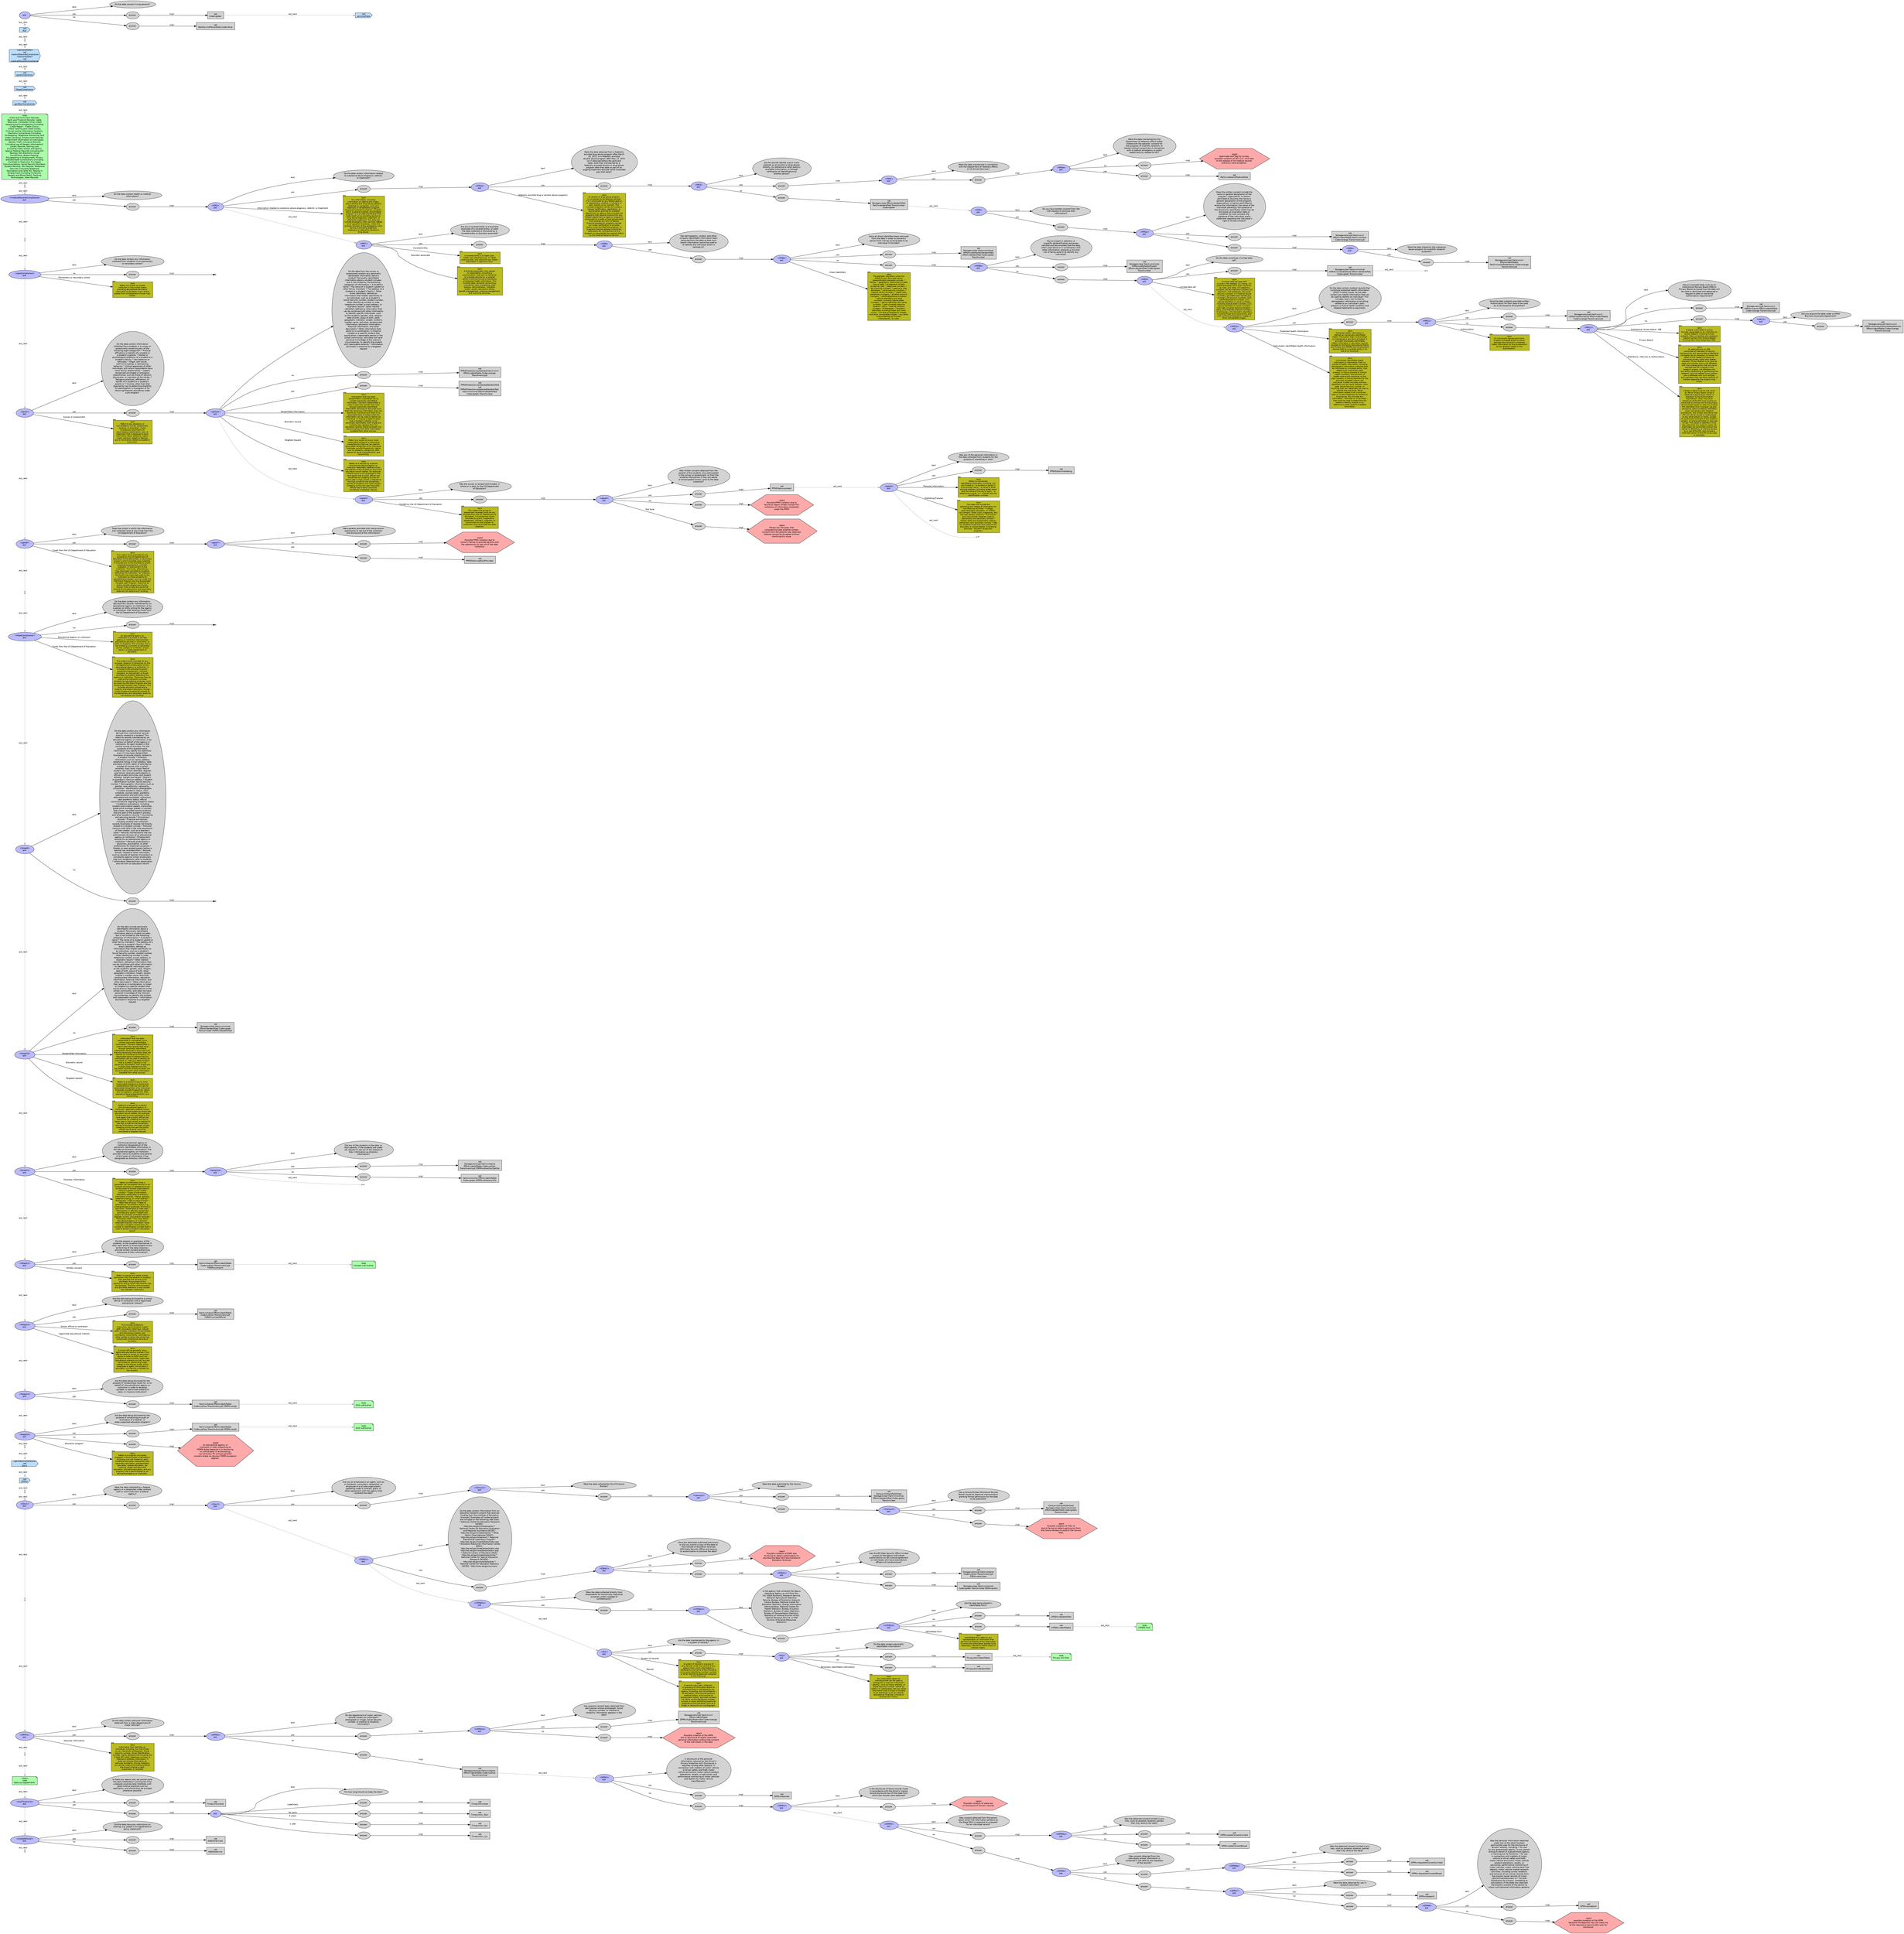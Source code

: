 digraph ParsedChart {
edge [fontname="Helvetica" fontsize="10"]
node [fillcolor="lightgray" style="filled" fontname="Helvetica" fontsize="10"]
rankdir=LR
_DLR_1[ fillcolor="#BBBBFF" label="ask " ]
_DLR_2[ label="Do the data concern living persons? " ]
_DLR_3[ label="answer " ]
_DLR_4[ shape="box" label="set\nCode=green " ]
_DLR_5[ fillcolor="#BBDDFF" shape="cds" label="call\npersonalData " ]
_DLR_6[ label="answer " ]
_DLR_7[ shape="box" label="set\nIdentity=noPersonData Code=blue " ]
_DLR_8[ fillcolor="#BBDDFF" shape="cds" label="call\ndua " ]
_DLR_9[ shape="point" label="end " ]
personalData[ fillcolor="#BBDDFF" shape="cds" label=">personalData<\ncall\nmedicalRecordsCompliance\n>personalData<\ncall\nmedicalRecordsCompliance " ]
_DLR_10[ fillcolor="#BBDDFF" shape="cds" label="call\nppraCompliance " ]
_DLR_11[ fillcolor="#BBDDFF" shape="cds" label="call\nferpaCompliance " ]
_DLR_12[ fillcolor="#BBDDFF" shape="cds" label="call\ngovRecsCompliance " ]
_DLR_13[ fillcolor="#AAFFAA" shape="note" label="todo\nArrest and Conviction Records, \nBank and Financial Records, Cable \nTelevision, Computer Crime, Credit \nreporting and Investigations [including \n'Credit Repair', 'Credit Clinics', \nCheck-Cashing and Credit Cards], \nCriminal Justice Information Systems, \nElectronic Surveillance [including \nWiretapping, Telephone Monitoring, and \nVideo Cameras], Employment Records, \nGovernment Information on Individuals, \nIdentity Theft, Insurance Records \n[including use of Genetic Information], \nLibrary Records, Mailing Lists \n[including Video rentals and Spam], \nSpecial Medical Records [including HIV \nTesting], Non-Electronic Visual \nSurveillance. Breast-Feeding, \nPolygraphing in Employment, Privacy \nStatutes/State Constitutions [including \nthe Right to Publicity], Privileged \nCommunications, Social Security Numbers, \nStudent Records, Tax Records, Telephone \nServices [including Telephone \nSolicitation and Caller ID], Testing in \nEmployment [including Urinalysis, \nGenetic and Blood Tests], Tracking \nTechnologies, Voter Records " ]
_DLR_14[ shape="point" label="end " ]
medicalRecordsCompliance[ fillcolor="#BBBBFF" label=">medicalRecordsCompliance<\nask " ]
_DLR_15[ label="Do the data contain health or medical \ninformation? " ]
_DLR_16[ label="answer " ]
MR2[ fillcolor="#BBBBFF" label=">MR2<\nask " ]
_DLR_17[ label="Do the data contain information related \nto substance abuse diagnosis, referral, \nor treatment? " ]
_DLR_18[ label="answer " ]
MR2a[ fillcolor="#BBBBFF" label=">MR2a<\nask " ]
_DLR_19[ label="Were the data obtained from a federally \nassisted drug abuse program after March \n20, 1972, or a federally assisted \nalcohol abuse program after May 13, 1974 \n[or if obtained before the pertinent \ndate, were they maintained by a \nfederally assisted alcohol or drug abuse \nprogram after that date as part of an \nongoing treatment episode which extended \npast that date]? " ]
_DLR_20[ label="answer " ]
MR3[ fillcolor="#BBBBFF" label=">MR3<\nask " ]
_DLR_21[ label="Do the records identify one or more \npatients as an alcohol or drug abuser \ndirectly, by reference to other publicly \navailable information, or through \nverification of identification by \nanother person? " ]
_DLR_22[ label="answer " ]
MR4[ fillcolor="#BBBBFF" label=">MR4<\nask " ]
_DLR_23[ label="Were the data maintained in connection \nwith the Department of Veterans Affairs \nor US Armed Services? " ]
_DLR_24[ label="answer " ]
MR4a[ fillcolor="#BBBBFF" label=">MR4a<\nask " ]
_DLR_25[ label="Were the data maintained by the \nDepartment of Veterans Affairs either \nshared with the patients' consent for \nthe purposes of scientific research, or \nshared without consent but in connection \nwith a medical emergency or public \nhealth activity related to HIV? " ]
_DLR_26[ label="answer " ]
_DLR_27[ fillcolor="#FFAAAA" shape="hexagon" label="reject\nreject data and flag for review; \npossible violation of 38 U.S.C. 4132 due \nto the release of VA medical records \nwithout a valid exception. " ]
_DLR_28[ label="answer " ]
_DLR_29[ shape="box" label="set\nPart2=veteransMedicalData " ]
_DLR_30[ label="answer " ]
_DLR_31[ shape="box" label="set\nStorage=clear Effort=deidentified \nPart2=deidentified Transit=clear \nCode=green " ]
MR5[ fillcolor="#BBBBFF" label=">MR5<\nask " ]
_DLR_32[ label="Do you have written consent from the \nindividual[s] to disclose their \ninformation? " ]
_DLR_33[ label="answer " ]
MR5a[ fillcolor="#BBBBFF" label=">MR5a<\nask " ]
_DLR_34[ label="Does the written consent include the \nname or general designation of the \nprogram, organization, or person \npermitted to disclose; the name or \ngeneral designation of the program, \norganization, or person permitted to \nreceive the information; the name of the \nindividual patient[s]; the purpose of \nthe disclosure; specifically what may be \ndisclosed; an expiration date or \ncondition for such consent; the \nsignature of the individual; and a \nstatement regarding the individual's \nright to revoke consent? " ]
_DLR_35[ label="answer " ]
_DLR_36[ shape="box" label="set\nStorage=encrypt Harm=civil \nEffort=identifiable Part2=consent \nCode=orange Transit=encrypt " ]
_DLR_37[ label="answer " ]
MR6[ fillcolor="#BBBBFF" label=">MR6<\nask " ]
_DLR_38[ label="Were the data shared by the substance \nabuse program for scientific research \npurposes? " ]
_DLR_39[ label="answer " ]
_DLR_40[ shape="box" label="set\nStorage=encrypt Harm=civil \nEffort=identifiable \nPart2=scientificResearch Code=orange \nTransit=encrypt " ]
_DLR_41[ fillcolor="#BBBB22" shape="tab" fontsize="9" label="term\nAn alcohol or drug abuse program \nis considered to be federally assisted \nif it is conducted by any federal agency \nor department, whether in whole or in \npart, directly or by contract. This \nincludes programs carried out under a \nlicense, certification, registration, or \nauthorization granted by a federal \ndepartment or agency. Also included are \nprograms that receive funding from any \nfederal department or agency, programs \nconducted by a state or local government \nthat receives any form of federal \nfinancial assistance, programs carried \nout under certification of provider \nstatus under the Medicare program, or \nprograms that are allowed income tax \ndeductions for contributions to the \nprogram or are granted tax exempt status \nby the Internal Revenue Service. " ]
_DLR_42[ fillcolor="#BBBB22" shape="tab" fontsize="9" label="term\nAny information, including \ninformation on referral and intake, \nabout alcohol and drug abuse patients \nobtained by a program, such as a \ntreatment or rehabilitation program, \nemployee assistance program, program \nwithin a general hospital, school-based \nprogram, or a private practitioner that \nholds itself out as providing alcohol or \ndrug abuse diagnosis, treatment, or \nreferral for treatment. This does not \ninclude emergency room services related \nto an apparent overdose, unless the \nprimary function of this emergency room \nservice is providing diagnosis, \ntreatment or referral for alcohol or \ndrug abuse. " ]
MR7[ fillcolor="#BBBBFF" label=">MR7<\nask " ]
_DLR_43[ label="Are you a covered entity or a business \nassociate of a covered entity, or were \nthe data collected or disclosed by a \ncovered entity or business associate? " ]
_DLR_44[ label="answer " ]
MR8[ fillcolor="#BBBBFF" label=">MR8<\nask " ]
_DLR_45[ label="Has demographic, contact, and other \nuniquely identifiable information been \nremoved from the data so that such \nhealth information cannot be used to \nre-identify the individual whom it \nbelongs to? " ]
_DLR_46[ label="answer " ]
MR8a[ fillcolor="#BBBBFF" label=">MR8a<\nask " ]
_DLR_47[ label="Have all direct identifiers been removed \nfrom the data in order to prevent a \nperson from linking existing data to an \nindividual in the data? " ]
_DLR_48[ label="answer " ]
_DLR_49[ shape="box" label="set\nStorage=clear Harm=minimal \nHIPAA=safeHarborDeidentified \nEffort=deidentified Code=green \nTransit=clear " ]
_DLR_50[ label="answer " ]
MR8b[ fillcolor="#BBBBFF" label=">MR8b<\nask " ]
_DLR_51[ label="Has an expert in statistics or \nscientific deidentification processes \ncertified and documented that the data, \nwhen used alone or in combination with \nother information, presents a minimal \nrisk of being used to re-identify any \nindividual? " ]
_DLR_52[ label="answer " ]
_DLR_53[ shape="box" label="set\nStorage=clear Harm=minimal \nHIPAA=safeHarborExpert \nEffort=deidentified Code=green \nTransit=clear " ]
_DLR_54[ label="answer " ]
MR9[ fillcolor="#BBBBFF" label=">MR9<\nask " ]
_DLR_55[ label="Do the data constitute a limited data \nset? " ]
_DLR_56[ label="answer " ]
_DLR_57[ shape="box" label="set\nStorage=clear Harm=minimal \nHIPAA=limitedDataset Effort=deidentified \nCode=green Transit=clear " ]
_DLR_58[ shape="point" label="end " ]
_DLR_59[ fillcolor="#BBBB22" shape="tab" fontsize="9" label="term\nA limited data set does NOT \ninclude in the dataset: [1] names, [2] \npostal addresses other than city/town, \nzip code, and state, [3] telephone \nnumbers, [4] fax machine numbers, [5] \nelectronic mail addresses, [6] social \nsecurity numbers, [7] medical record \nnumbers, [8] health plan beneficiary \nnumbers, [9] account numbers, [10] \ncertificate/license numbers, [11] \nvehicle identifiers or serial numbers, \nincluding license plate numbers, [12] \ndevice identifiers or serial numbers, \n[13] web universal resource locators - \nURLs, [14] internet protocol numbers - \nIP addresses, [15] biometric identifiers \nincluding finger and voice prints, and \n[16] full face photographic images or \nother comparable images. " ]
MR10[ fillcolor="#BBBBFF" label=">MR10<\nask " ]
_DLR_60[ label="Do the data contain medical records that \nconstitute protected health information \n[PHI]? In other words, do the data \ncontain any health information that can \nbe used to identify an individual? This \nincludes, but is not limited to, \ndemographic information or anything \nrelated to an individual's past, \npresent, or future health condition and \nrelated treatments or payments. " ]
_DLR_61[ label="answer " ]
MR11[ fillcolor="#BBBBFF" label=">MR11<\nask " ]
_DLR_62[ label="Have the data subjects provided written \nAuthorization for their data to be used \nby or disclosed to third-parties? " ]
_DLR_63[ label="answer " ]
_DLR_64[ shape="box" label="set\nStorage=encrypt Harm=civil \nHIPAA=authorization Effort=identifiable \nCode=orange Transit=encrypt " ]
_DLR_65[ label="answer " ]
MR12[ fillcolor="#BBBBFF" label=">MR12<\nask " ]
_DLR_66[ label="Has an oversight body such as an \nInstitutional Review Board [IRB] or \nPrivacy Board reviewed how the data will \nbe used or disclosed and approved a \nrequest to alter or waive the \nAuthorization requirement? " ]
_DLR_67[ label="answer " ]
_DLR_68[ shape="box" label="set\nStorage=encrypt Harm=civil \nHIPAA=waiver Effort=identifiable \nCode=orange Transit=encrypt " ]
_DLR_69[ label="answer " ]
MR13[ fillcolor="#BBBBFF" label=">MR13<\nask " ]
_DLR_70[ label="Did you acquire the data under a HIPAA \nBusiness Associate Agreement? " ]
_DLR_71[ label="answer " ]
_DLR_72[ shape="box" label="set\nStorage=encrypt Harm=civil \nHIPAA=businessAssociateAgreement \nEffort=identifiable Code=orange \nTransit=encrypt " ]
_DLR_73[ fillcolor="#BBBB22" shape="tab" fontsize="9" label="term\nA board, committee or group \nformally designated by an institution to \nreview research involving human \nsubjects. Most universities and academic \nmedical centers that receive federal \nfunding often have designated IRBs. " ]
_DLR_74[ fillcolor="#BBBB22" shape="tab" fontsize="9" label="term\nAn alternative to an IRB, \ncomprised of members of varying \nbackgrounds and appropriate professional \ncompetencies as necessary to review the \neffect of the research protocol on \nindividual privacy rights and related \ninterests. Privacy Boards must have at \nleast one member who is not affiliated \nwith the covered entity that will use or \ndisclose the PHI involved in the \nresearch project, not affiliated with \nany entity conducting or sponsoring the \nresearch, and not related to any person \nwho is affiliated with such entities, \nand members may not have conflicts of \ninterest regarding the projects they \nreview. " ]
_DLR_75[ fillcolor="#BBBB22" shape="tab" fontsize="9" label="term\nCertain criteria must be met when \nan IRB or Privacy Board issues a \nstatement approving a waiver or \nalteration to the Authorization \nrequirement. First, the use or \ndisclosure of the PHI must involve no \nmore than a minimal risk to the privacy \nof individuals based on plans to protect \nPHI identifiers from improper use and \ndisclosure, plans to destroy identifiers \nwhen convenient with research \nprocedures, and written assurance that \nPHI will not be reused or re-disclosed \nto any other person or entity, except \nfor authorized oversight of the research \nproject, or where permitted or required \nby law. The waiver or alteration must \nalso state that the research could not \npracticably be conducted without the \nwaiver or alteration, or without access \nto or use of the PHI, and include a \nbrief description of the PHI to be used \nor disclosed. " ]
_DLR_76[ fillcolor="#BBBB22" shape="tab" fontsize="9" label="term\nAn individual's signed permission \nto allow a covered entity to use or \ndisclose the individual's protected \nhealth information for the purpose and \nto the recipient stated in the \nAuthorization. " ]
_DLR_77[ fillcolor="#BBBB22" shape="tab" fontsize="9" label="term\nProtected health information is \ndefined as individually identifiable \nhealth information that is transmitted \nor maintained in any form of media. It \nexcludes individually identifiable \nhealth information in education records \ncovered by the Family Educational Rights \nand Privacy Act [FERPA] and employment \nrecords held by a covered entity in its \nrole as an employer. " ]
_DLR_78[ fillcolor="#BBBB22" shape="tab" fontsize="9" label="term\nIndividually identifiable health \ninformation is information that is a \nsubset of health information, including \ndemographic information collected from \nan individual by a covered entity, that \nrelates to an individual's past, \npresent, or future physical or mental \nhealth condition, the provision of \nhealth care to the individual, or the \npast, present, or future payment for the \nprovision of health care to the \nindividual. It often includes common \nidentifiers such as name, address, birth \ndate, Social Security number, or \nanything that can reasonably be used to \nidentify the individual. When \ninformation relates to an individual's \npast or current treatment for alcohol or \ndrug abuse, this includes any \ninformation - recorded or unrecorded - \nthat could be used to determine the \npatient's identity directly or by \nreference to other publicly available \ninformation. " ]
_DLR_79[ fillcolor="#BBBB22" shape="tab" fontsize="9" label="term\nThe eighteen identifiers under the \nHIPAA Privacy Rule safe harbor \ndeidentification standard include: * \nNames, * geographic subdivisions smaller \nthan a state, * all elements of date \nexcept for year, * telephone numbers, * \nfax machine numbers, * electronic mail \naddresses, * social security numbers, * \nmedical record numbers, * health plan \nbeneficiary numbers, * all other account \nnumbers, * certificate/license numbers, \n* vehicle identifiers and serial \nnumbers, including license plate \nnumbers, * device identifiers and serial \nnumbers, * web universal resource \nlocators - URLs, * internet protocol \nnumbers - IP addresses, * biometric \nidentifiers including finger and voice \nprints, * full face photographic images \nand other comparable images, * any other \nunique identifying number, \ncharacteristic, or code. " ]
_DLR_80[ fillcolor="#BBBB22" shape="tab" fontsize="9" label="term\nA covered entity is a health plan, \nhealth care clearinghouse, or health \ncare provider, who transmits any health \ninformation in electronic form. " ]
_DLR_81[ fillcolor="#BBBB22" shape="tab" fontsize="9" label="term\nA business associate is any person \nor organization, including a \nsubcontractor, that acts on behalf of, \nor provides services to, a covered \nentity involving the use or disclosure \nof protected health information. This \nincludes legal, actuarial, accounting, \nconsulting, claim processing, data \nanalysis, administration, utilization \nreview, quality assurance, billing, \nbenefit management, practice management, \nand re-pricing activities. " ]
_DLR_82[ shape="point" label="end " ]
ppraCompliance[ fillcolor="#BBBBFF" label=">ppraCompliance<\nask " ]
_DLR_83[ label="Do the data contain any information \ncollected from students in an elementary \nor secondary school? " ]
_DLR_84[ label="answer " ]
_DLR_85[ shape="point" label="end " ]
_DLR_86[ fillcolor="#BBBB22" shape="tab" fontsize="9" label="term\nRefers to a public or private \ninstitution in the United States \nproviding educational services or \ninstruction to students in any of the \ngrades from kindergarten through high \nschool. " ]
ppra2[ fillcolor="#BBBBFF" label=">ppra2<\nask " ]
_DLR_87[ label="Do the data contain information \ncollected from students in a survey or \nassessment concerning any of the \nfollowing eight categories? * Political \naffiliations or beliefs of a student or \na student’s parents; * Mental or \npsychological problems of a student or a \nstudent’s family; * Sex behavior or \nattitudes; * Illegal, anti-social, \nself-incriminating, or demeaning \nbehavior; * Critical appraisals of other \nindividuals with whom respondents have \nclose family relationships; * Legally \nrecognized privileged or analogous \nrelationships, such as those of lawyers, \nphysicians, or members of the clergy; * \nReligious practices, affiliations, or \nbeliefs of a student or a student’s \nparent; or * Income, other than that \nrequired by law to determine eligibility \nfor participation in a program or for \nreceiving financial assistance under \nsuch program. " ]
_DLR_88[ label="answer " ]
ppra2a[ fillcolor="#BBBBFF" label=">ppra2a<\nask " ]
_DLR_89[ label="Do the data from the survey or \nassessment contain any personally \nidentifiable information about a \nstudent? Personally identifiable \ninformation about a student includes, \nbut is not limited to, the following \ncategories of information: * A student’s \nname * The name of a student’s parent or \nother family members * The address of a \nstudent or a student’s family * Other \ndirect identifiers, defined as \ninformation that relates specifically to \nan individual, such as a student’s \nSocial Security number, student number, \nother identifying number or code, \ntelephone number, e-mail address, or \nbiometric record * Other indirect \nidentifiers defined as information that \ncan be combined with other information \nto identify specific individuals, such \nas the student’s gender, race, religion, \ndate of birth, place of birth, other \ngeographic indicator, weight, mother’s \nmaiden name, activities, employment \ninformation, education information, \nfinancial information, and other \ndescriptors * Other information that, \nalone or in combination, is linked or \nlinkable to a specific student that \nwould allow a reasonable person in the \nschool community, who does not have \npersonal knowledge of the relevant \ncircumstances, to identify the student \nwith reasonable certainty * Information \ndisclosed in response to a targeted \nrequest " ]
_DLR_90[ label="answer " ]
_DLR_91[ shape="box" label="set\nPPRAProtection=protected Harm=civil \nEffort=identifiable Code=orange \nTransit=encrypt " ]
_DLR_92[ label="answer " ]
_DLR_93[ shape="box" label="set\nPPRAProtection=protectedDeidentified\nset\nPPRAProtection=protectedDeidentified \nHarm=minimal Effort=deidentified \nCode=green Transit=clear " ]
_DLR_94[ fillcolor="#BBBB22" shape="tab" fontsize="9" label="term\nInformation that has been \ndeidentified is considered not to \ncontain personally identifiable \ninformation. The term deidentified is \nused to describe records that have \nenough personally identifiable \ninformation removed or obscured such \nthat the remaining information does not \nidentify an individual and there is no \nreasonable basis to believe that the \ninformation can be used to identify an \nindividual. In making a determination \nthat a student’s identity is not \npersonally identifiable, both single and \nmultiple data releases from the \neducation records should be taken into \naccount along with other information \navailable from other sources. " ]
_DLR_95[ fillcolor="#BBBB22" shape="tab" fontsize="9" label="term\nRefers to a record of one or more \nmeasurable biological or behavioral \ncharacteristics that can be used for \nautomated recognition of an individual. \nExamples include fingerprints; retina \nand iris patterns; voiceprints; DNA \nsequence; facial characteristics; and \nhandwriting. " ]
_DLR_96[ fillcolor="#BBBB22" shape="tab" fontsize="9" label="term\nRefers to a request by a person \nwho the educational agency or \ninstitution reasonably believes knows \nthe identity of the student to whom the \neducation record relates. For example, \nif there was a rumor published in the \nlocal paper that a public official was \ndisciplined for cheating during his \nsenior year in high school, a request to \nthe high school for the disciplinary \nrecords of students who were caught \ncheating during the year the public \nofficial was a senior would be \nconsidered a targeted request. " ]
ppra3[ fillcolor="#BBBBFF" label=">ppra3<\nask " ]
_DLR_97[ label="Was the survey or assessment funded, in \nwhole or in part, by the US Department \nof Education? " ]
_DLR_98[ label="answer " ]
ppra4[ fillcolor="#BBBBFF" label=">ppra4<\nask " ]
_DLR_99[ label="Was written consent obtained from the \nparents of the students who participated \nin the survey or assessment, or from the \nstudents themselves if they are adults \nor emancipated minors, prior to the data \ncollection? " ]
_DLR_100[ label="answer " ]
_DLR_101[ shape="box" label="set\nPPRATraits=consent " ]
ppra5[ fillcolor="#BBBBFF" label=">ppra5<\nask " ]
_DLR_102[ label="Was any of the personal information in \nthe data collected from students for the \npurpose of marketing or sale? " ]
_DLR_103[ label="answer " ]
_DLR_104[ shape="box" label="set\nPPRATraits=marketing " ]
_DLR_105[ fillcolor="#BBBB22" shape="tab" fontsize="9" label="term\nRefers to individually \nidentifiable information including, but \nnot limited to: * a student or parent’s \nfirst and last name, * a home or other \nphysical address, including street name \nand the name of the city or town, * a \ntelephone number, or * a Social Security \nidentification number. " ]
_DLR_106[ fillcolor="#BBBB22" shape="tab" fontsize="9" label="term\nThis does not include the \ngathering and release of information for \nthe following activities: * College, \npost-secondary education, or military \nrecruitment * Book clubs, magazines, and \nlow-cost literacy products * Curriculum \nand instructional materials used by \nelementary and secondary schools * \nCertain tests and assessments used by \nelementary and secondary schools * Sale \nby students of services and products for \neducation or school-related, fundraising \nactivities * Student recognition \nprograms " ]
_DLR_107[ shape="point" label="end " ]
_DLR_108[ label="answer " ]
_DLR_109[ fillcolor="#FFAAAA" shape="hexagon" label="reject\nPossible PPRA violation due to \nfailure to obtain written consent for \ncollection of information protected \nunder the PPRA " ]
_DLR_110[ label="answer " ]
_DLR_111[ fillcolor="#FFAAAA" shape="hexagon" label="reject\nPlease ask the party that \ncollected the data whether written \nconsent from the parents was obtained. \nDataset cannot be accepted without \nclarifying this issue. " ]
_DLR_112[ fillcolor="#BBBB22" shape="tab" fontsize="9" label="term\nThis means the survey or \nassessment received funds for any \npurpose from the US Department of \nEducation. It includes any funds \nprovided by grant, cooperative \nagreement, contract, subgrant, or \nsubcontract to the program or \ninstitution that conducted the data \ncollection. " ]
_DLR_113[ fillcolor="#BBBB22" shape="tab" fontsize="9" label="term\nRefers to any academic or \nnon-academic survey, assessment, \nanalysis, or evaluation. It also \nincludes any psychiatric or \npsychological examination, test, or \ntreatment that is designed to elicit \ninformation about attitudes, habits, \ntraits, opinions, beliefs or feelings \nand is not directly related to academic \ninstruction. " ]
ppra6[ fillcolor="#BBBBFF" label=">ppra6<\nask " ]
_DLR_114[ label="Does the school in which the information \nwas collected receive any funds from the \nUS Department of Education? " ]
_DLR_115[ label="answer " ]
ppra7[ fillcolor="#BBBBFF" label=">ppra7<\nask " ]
_DLR_116[ label="Were parents provided with notice and an \nopportunity to opt out of the collection \nand disclosure of the information? " ]
_DLR_117[ label="answer " ]
_DLR_118[ fillcolor="#FFAAAA" shape="hexagon" label="reject\nPossible PPRA violation due to \nschool’s failure to provide parents with \nthe opportunity to opt out of the data \ncollection " ]
_DLR_119[ label="answer " ]
_DLR_120[ shape="box" label="set\nPPRATraits=optOutProvided " ]
_DLR_121[ fillcolor="#BBBB22" shape="tab" fontsize="9" label="term\nThis means funds provided for any \npurpose by the US Department of \nEducation to the elementary or secondary \nschool in which the data were collected. \nIt includes any funds provided by grant, \ncooperative agreement, contract, \nsubgrant, or subcontract to the \ninstitution. The funds, alternatively, \nmay have been provided to students \nattending the institution. For instance, \nthe funds may have been paid to the \ninstitution by those students for \neducational purposes, such as under the \nPell Grant Program and the Guaranteed \nStudent Loan Program. Note that all \npublic schools receive such funds, \nthough most private and parochial \nschools at the elementary and secondary \nlevels do not receive such funding. " ]
_DLR_122[ shape="point" label="end " ]
ferpaCompliance[ fillcolor="#BBBBFF" label=">ferpaCompliance<\nask " ]
_DLR_123[ label="Do the data contain any information \nderived from records maintained by an \neducational agency or institution, or by \na person or entity acting for the agency \nor institution, that receives funds from \nthe US Department of Education? " ]
_DLR_124[ label="answer " ]
_DLR_125[ shape="point" label="end " ]
_DLR_126[ fillcolor="#BBBB22" shape="tab" fontsize="9" label="term\nAn educational agency or \ninstitution is a public or private \nagency or institution that provides \neducational services or instruction, or \nboth, to students. This includes, but is \nnot limited to, a primary or secondary \nschool, college or university, school \ndistrict, or state department of \neducation. " ]
_DLR_127[ fillcolor="#BBBB22" shape="tab" fontsize="9" label="term\nThis means funds provided for any \npurpose, research or otherwise, by the \nUS Department of Education to the \neducational agency or institution. It \nincludes funds provided by grant, \ncooperative agreement, contract, \nsubgrant, or subcontract; or funds \nprovided to students attending the \nagency or institution. The funds may be \npaid to the institution by those \nstudents for educational purposes, such \nas under the Pell Grant Program and the \nGuaranteed Student Loan Program. This \nincludes all public schools and a \nmajority of private institutions, though \nmost private and parochial schools at \nthe elementary and secondary levels do \nnot receive such funding. " ]
ferpa9[ fillcolor="#BBBBFF" label=">ferpa9<\nask " ]
_DLR_128[ label="Do the data contain any information \nderived from institutional records \ndirectly related to a student? This \nrefers to records maintained by an \neducational agency or institution, or by \na person on behalf of the agency or \ninstitution, for each student in the \nnormal course of business. For the \npurposes of this questionnaire, \ninformation may satisfy this definition \neven if it has been deidentified. \nExamples of records directly related to \na student include: * Directory \ninformation such as name, address, \ntelephone listing, e-mail address, date \nand place of birth, dates of attendance, \nnumber of course units in which \nenrolled, class level, major field of \nstudent, last school attended, degrees \nand honors received, participation in \nofficial student activities, and student \nathletes’ weight and height * Parent’s \nor guardian’s name or address * Student \nidentification number, Social Security \nnumber * Demographic information such as \ngender, race, ethnicity, nationality, \ncitizenship * Identification photographs \n* Current academic status, class \nschedule, courses taken, academic \nspecialization and activities, units \nattempted and completed, instructors, \npast academic status, official \ncommunications regarding academic status \n* Academic evaluations, including \nstudent examination papers, transcripts, \ngrade point average, grades in courses, \ntest scores, recorded communications \nthat are part of the academic process, \nand other academic records * Counseling \nand advising records * Disciplinary \nrecords * Financial aid records, \nincluding student loan collection \nrecords Examples of records not directly \nrelated to a student include: * Personal \nmemory aids held in the sole possession \nof their creator, such as a teacher’s \nnotes * Records maintained by the law \nenforcement division of an educational \nagency or institution * Employment \nrecords for an educational agency or \ninstitution * Records produced by a \nphysician, psychiatrist, or other \nprofessional for treatment purposes * \nGrades on peer-graded papers before a \nteacher has recorded them * Records \ndirectly related to other individuals, \nsuch as records of teacher misconduct or \ncomplaints against school employees, \nthat only tangentially refer to students \n* Information obtained from observation \nand not from an education record " ]
_DLR_129[ label="answer " ]
_DLR_130[ shape="point" label="end " ]
ferpa10[ fillcolor="#BBBBFF" label=">ferpa10<\nask " ]
_DLR_131[ label="Do the data include personally \nidentifiable information about a \nstudent? Personally identifiable \ninformation about a student includes, \nbut is not limited to, the following \ncategories of information: * A student’s \nname * The name of a student’s parent or \nother family members * The address of a \nstudent or a student’s family * Other \ndirect identifiers, defined as \ninformation that relates specifically to \nan individual, such as a student’s \nSocial Security number, student number, \nother identifying number or code, \ntelephone number, e-mail address, or \nbiometric record * Other indirect \nidentifiers, defined as information that \ncan be combined with other information \nto identify specific individuals, such \nas the student’s gender, race, religion, \ndate of birth, place of birth, other \ngeographic indicators, height, weight, \nmother’s maiden name, activities, \nemployment information, education \ninformation, financial information, and \nother descriptors * Other information \nthat, alone or in combination, is linked \nor linkable to a specific student that \nwould allow a reasonable person in the \nschool community, who does not have \npersonal knowledge of the relevant \ncircumstances, to identify the student \nwith reasonable certainty * Information \ndisclosed in response to a targeted \nrequest " ]
_DLR_132[ label="answer " ]
_DLR_133[ shape="box" label="set\nStorage=clear Harm=minimal \nEffort=deidentified Code=green \nTransit=clear FERPA=deidentified " ]
_DLR_134[ fillcolor="#BBBB22" shape="tab" fontsize="9" label="term\nInformation that has been \ndeidentified is considered not to \ncontain personally identifiable \ninformation. The term deidentified is \nused to describe records that have \nenough personally identifiable \ninformation removed or obscured such \nthat the remaining information does not \nidentify an individual and there is no \nreasonable basis to believe that the \ninformation can be used to identify an \nindividual. In making a determination \nthat a student’s identity is not \npersonally identifiable, both single and \nmultiple data releases from the \neducation records should be taken into \naccount along with other information \navailable from other sources. " ]
_DLR_135[ fillcolor="#BBBB22" shape="tab" fontsize="9" label="term\nRefers to a record of one or more \nmeasurable biological or behavioral \ncharacteristics that can be used for \nautomated recognition of an individual. \nExamples include fingerprints; retina \nand iris patterns; voiceprints; DNA \nsequence; facial characteristics; and \nhandwriting. " ]
_DLR_136[ fillcolor="#BBBB22" shape="tab" fontsize="9" label="term\nRefers to a request by a person \nwho the educational agency or \ninstitution reasonably believes knows \nthe identity of the student to whom the \neducation record relates. For example, \nif there was a rumor published in the \nlocal paper that a public official was \ndisciplined for cheating during his \nsenior year in high school, a request to \nthe high school for the disciplinary \nrecords of students who were caught \ncheating during the year the public \nofficial was a senior would be \nconsidered a targeted request. " ]
ferpa11[ fillcolor="#BBBBFF" label=">ferpa11<\nask " ]
_DLR_137[ label="Did the educational agency or \ninstitution designate all of the \npersonally identifiable information in \nthe data as directory information? The \neducational agency or institution \nprovides notice to students and parents \nof the types of information it has \ndesignated as directory information. " ]
_DLR_138[ label="answer " ]
ferpa11a[ fillcolor="#BBBBFF" label=">ferpa11a<\nask " ]
_DLR_139[ label="Did any of the students in the data, or \ntheir parents, if the students are under \n18, request to opt out of the release of \ntheir information as directory \ninformation? " ]
_DLR_140[ label="answer " ]
_DLR_141[ shape="box" label="set\nStorage=encrypt Harm=shame \nEffort=identifiable Code=yellow \nTransit=encrypt FERPA=directoryOptOut " ]
_DLR_142[ label="answer " ]
_DLR_143[ shape="box" label="set\nHarm=minimal Effort=identifiable \nCode=green FERPA=directoryInfo " ]
_DLR_144[ shape="point" label="end " ]
_DLR_145[ fillcolor="#BBBB22" shape="tab" fontsize="9" label="term\nRefers to information that is \ngenerally not considered harmful or an \ninvasion of privacy if released and can \nbe disclosed to outside organizations \nwithout a parent's prior written \nconsent. * Types of information \nfrequently designated as directory \ninformation include: * Name, address, \ntelephone listing, or e-mail address * \nPhotograph * Date or place of birth * \nMajor field of study * Dates of \nattendance * Enrollment status, e.g., \nundergraduate or graduate, full-time or \npart-time * Grade level or class year * \nParticipation in officially recognized \nactivities and sports * Height and \nweight of members of athletic teams * \nDegrees, honors, and awards received * \nPublication titles * The most recent \neducational agency or institution \nattended Directory information never \nincludes a student’s Social Security \nnumber or identification number that is \nused to access a student’s education \nrecord. " ]
ferpa12[ fillcolor="#BBBBFF" label=">ferpa12<\nask " ]
_DLR_146[ label="Did the parents or guardians of the \nstudents, or the students themselves if \nthey were adults or emancipated minors \nat the time of the data collection, \nprovide written consent authorizing \ndisclosure of their information? " ]
_DLR_147[ label="answer " ]
_DLR_148[ shape="box" label="set\nHarm=shame Effort=identifiable \nCode=yellow Transit=encrypt \nFERPA=consent " ]
_DLR_149[ fillcolor="#AAFFAA" shape="note" label="todo\nConsent sub-routine " ]
_DLR_150[ fillcolor="#BBBB22" shape="tab" fontsize="9" label="term\nRefers to signed and dated written \npermission from the parents or students \nthat specifies the records to be \ndisclosed, the purpose of the \ndisclosure, and to whom the records may \nbe disclosed. The form of the consent \nand the other elements it may contain \nvary between institutions. " ]
ferpa13[ fillcolor="#BBBBFF" label=">ferpa13<\nask " ]
_DLR_151[ label="Are the data being disclosed to a school \nofficial or contractor with a legitimate \neducational interest? " ]
_DLR_152[ label="answer " ]
_DLR_153[ shape="box" label="set\nHarm=shame Effort=identifiable \nCode=yellow Transit=encrypt \nFERPA=schoolOfficial " ]
_DLR_154[ fillcolor="#BBBB22" shape="tab" fontsize="9" label="term\nThis includes professors; \ninstructors; administrators; health \nstaff; counselors; attorneys; clerical \nstaff; trustees; members of committees \nand disciplinary boards; and \ncontractors, consultants, volunteers or \nother parties to whom the school has \noutsourced institutional services or \nfunctions. " ]
_DLR_155[ fillcolor="#BBBB22" shape="tab" fontsize="9" label="term\nA school official generally has a \nlegitimate educational interest if the \nofficial needs to review an education \nrecord in order to fulfill his or her \nprofessional responsibility. Legitimate \neducational interests include, but are \nnot limited to, performing a task \nrelated to the regular duties of the \nemployee or agent, the student’s \neducation, or a service or benefit for \nthe student. " ]
ferpa14[ fillcolor="#BBBBFF" label=">ferpa14<\nask " ]
_DLR_156[ label="Are the data being disclosed for the \npurpose of conducting a study for, or on \nbehalf of, the educational agency or \ninstitution in order to develop, \nvalidate, or administer predictive \ntests, or improve instruction? " ]
_DLR_157[ label="answer " ]
_DLR_158[ shape="box" label="set\nHarm=shame Effort=identifiable \nCode=yellow Transit=encrypt FERPA=study " ]
_DLR_159[ fillcolor="#AAFFAA" shape="note" label="todo\nDUA subroutine " ]
ferpa15[ fillcolor="#BBBBFF" label=">ferpa15<\nask " ]
_DLR_160[ label="Are the data being disclosed for the \npurpose of conducting an audit or \nevaluation of a federal- or \nstate-supported education program? " ]
_DLR_161[ label="answer " ]
_DLR_162[ shape="box" label="set\nHarm=shame Effort=identifiable \nCode=yellow Transit=encrypt FERPA=audit " ]
_DLR_163[ fillcolor="#AAFFAA" shape="note" label="todo\nDUA subroutine " ]
_DLR_164[ label="answer " ]
_DLR_165[ fillcolor="#FFAAAA" shape="hexagon" label="reject\nAn educational agency or \ninstitution is likely breaching its \nFERPA duties because it is disclosing, \nor a third party is re-disclosing, \nnon-directory PII without parental \nconsent where no obvious FERPA exception \napplies. " ]
_DLR_166[ fillcolor="#BBBB22" shape="tab" fontsize="9" label="term\nRefers to a program principally \nengaged in the provision of education, \nincluding, but not limited to, early \nchildhood education, elementary and \nsecondary education, postsecondary \neducation, special education, job \ntraining, career and technical \neducation, and adult education, and any \nprogram that is administered by an \neducational agency or institution. " ]
_DLR_167[ shape="point" label="end " ]
govRecsCompliance[ fillcolor="#BBDDFF" shape="cds" label=">govRecsCompliance<\ncall\nGov1 " ]
_DLR_168[ fillcolor="#BBDDFF" shape="cds" label="call\nDPPA1 " ]
_DLR_169[ shape="point" label="end " ]
Gov1[ fillcolor="#BBBBFF" label=">Gov1<\nask " ]
_DLR_170[ label="Were the data collected by a federal \nagency or a researcher under contract \nwith or with funds from a federal \nagency? " ]
_DLR_171[ label="answer " ]
Gov2[ fillcolor="#BBBBFF" label=">Gov2<\nask " ]
_DLR_172[ label="Are you an employee or an agent, such as \na contractor, consultant, researcher, or \nemployee of a private organization, \noperating under a contract, grant, or \nother agreement with the agency that \ncollected the data? " ]
_DLR_173[ label="answer " ]
Census1[ fillcolor="#BBBBFF" label=">Census1<\nask " ]
_DLR_174[ label="Were the data collected by the US Census \nBureau? " ]
_DLR_175[ label="answer " ]
Census2[ fillcolor="#BBBBFF" label=">Census2<\nask " ]
_DLR_176[ label="Were the data published by the Census \nBureau? " ]
_DLR_177[ label="answer " ]
_DLR_178[ shape="box" label="set\nCensus=CensusPublished \nStorage=clear Harm=minimal \nEffort=deidentified Code=green \nTransit=clear " ]
_DLR_179[ label="answer " ]
Census3[ fillcolor="#BBBBFF" label=">Census3<\nask " ]
_DLR_180[ label="Has a Census Bureau Disclosure Review \nBoard issued an approval memorandum \ngranting formal permission for the data \nto be published? " ]
_DLR_181[ label="answer " ]
_DLR_182[ shape="box" label="set\nCensus=CensusPublished \nStorage=clear Harm=minimal \nEffort=deidentified Code=green \nTransit=clear " ]
_DLR_183[ label="answer " ]
_DLR_184[ fillcolor="#FFAAAA" shape="hexagon" label="reject\nPossible violation of Title 13 \ndue to failure to obtain permission from \nthe Census Bureau to publish the Census \ndata. " ]
ESRA1[ fillcolor="#BBBBFF" label=">ESRA1<\nask " ]
_DLR_185[ label="Do the data contain information from an \neducation research project that receives \nfunding from the Institute of Education \nSciences? Examples of funded projects \nare included on the following web sites: \n* National Center for Education Research \n[NCER] - \nhttp://ies.ed.gov/ncer/projects/ * \nNational Center for Education Evaluation \nand Regional Assistance [NCEE] - \nhttp://ies.ed.gov/ncee/projects/ * What \nWorks Clearinghouse [WWC] - \nhttp://ies.ed.gov/ncee/wwc/ * Regional \nEducational Laboratory Program - \nhttp://ies.ed.gov/ncee/edlabs/index.asp \n* Education Resources Information Center \n[ERIC] - \nhttp://ies.ed.gov/ncee/projects/eric.asp\nhttp://ies.ed.gov/ncee/projects/eric.asp \n* National Library of Education [NLE] - \nhttp://ies.ed.gov/ncee/projects/nle/ * \nNational Center for Special Education \nResearch [NCSER] - \nhttp://ies.ed.gov/ncser/projects/ * \nNational Center for Education Statistics \n[NCES] - http://nces.ed.gov/surveys/ " ]
_DLR_186[ label="answer " ]
ESRA2[ fillcolor="#BBBBFF" label=">ESRA2<\nask " ]
_DLR_187[ label="Have the data been published previously, \nor did you submit a copy of the data to \nthe Institute of Education Sciences \n[IES] Data Security Office and receive \nits authorization to disclose the data? " ]
_DLR_188[ label="answer " ]
_DLR_189[ fillcolor="#FFAAAA" shape="hexagon" label="reject\nPossible violation of ESRA due \nto failure to obtain authorization to \ndisclose the data from the Institute of \nEducation Sciences " ]
_DLR_190[ label="answer " ]
ESRA3[ fillcolor="#BBBBFF" label=">ESRA3<\nask " ]
_DLR_191[ label="Has the IES Data Security Office limited \naccess to the data to individuals \nauthorized by an IES license agreement \nor individuals who have executed an \naffidavit of nondisclosure? " ]
_DLR_192[ label="answer " ]
_DLR_193[ shape="box" label="set\nStorage=encrypt Harm=shame \nCode=yellow Transit=encrypt \nESRA=restricted " ]
_DLR_194[ label="answer " ]
_DLR_195[ shape="box" label="set\nStorage=clear Harm=minimal \nCode=green Transit=clear ESRA=public " ]
CIPSEA1[ fillcolor="#BBBBFF" label=">CIPSEA1<\nask " ]
_DLR_196[ label="Were the data collected directly from \nrespondents for exclusively statistical \npurposes under a pledge of \nconfidentiality? " ]
_DLR_197[ label="answer " ]
CIPSEA2[ fillcolor="#BBBBFF" label=">CIPSEA2<\nask " ]
_DLR_198[ label="Is the agency that collected the data a \nstatistical agency or unit from this \nlist: USDA Economic Research Service, \nNational Agricultural Statistics \nService, Bureau of Economic Analysis, \nCensus Bureau, National Center for \nEducation Statistics, Energy Information \nAdministration, National Center for \nHealth Statistics, Bureau of Justice \nStatistics, Bureau of Labor Statistics, \nBureau of Transportation Statistics, \nStatistics of Income Division of the \nInternal Revenue Service, or NSF \nDivision of Science Resources \nStatistics? " ]
_DLR_199[ label="answer " ]
CIPSEA3[ fillcolor="#BBBBFF" label=">CIPSEA3<\nask " ]
_DLR_200[ label="Are the data being shared in \nidentifiable form? " ]
_DLR_201[ label="answer " ]
_DLR_202[ shape="box" label="set\nCIPSEA=deidentified " ]
_DLR_203[ label="answer " ]
_DLR_204[ shape="box" label="set\nCIPSEA=identifiable " ]
_DLR_205[ fillcolor="#AAFFAA" shape="note" label="todo\nCIPSEA DUA " ]
_DLR_206[ fillcolor="#BBBB22" shape="tab" fontsize="9" label="term\nIdentifiable form refers to any \nrepresentation of information that \npermits the identity of the respondent \nto whom the information applies to be \nreasonably inferred by either direct or \nindirect means. " ]
PA1[ fillcolor="#BBBBFF" label=">PA1<\nask " ]
_DLR_207[ label="Are the data maintained by the agency in \na system of records? " ]
_DLR_208[ label="answer " ]
PA2[ fillcolor="#BBBBFF" label=">PA2<\nask " ]
_DLR_209[ label="Do the data contain personally \nidentifiable information? " ]
_DLR_210[ label="answer " ]
_DLR_211[ shape="box" label="set\nPrivacyAct=identifiable " ]
_DLR_212[ fillcolor="#AAFFAA" shape="note" label="todo\nPrivacy Act DUA " ]
_DLR_213[ label="answer " ]
_DLR_214[ shape="box" label="set\nPrivacyAct=deidentified " ]
_DLR_215[ fillcolor="#BBBB22" shape="tab" fontsize="9" label="term\nAny information about an \nindividual that can be used to \ndistinguish or trace an individual's \nidentity - such as name, address, or \nSocial Security number - either by \nitself or in combination with any other \ninformation that is linked or linkable \nto an individual, such as medical, \neducational, financial, criminal or \nemployment history. " ]
_DLR_216[ fillcolor="#BBBB22" shape="tab" fontsize="9" label="term\nA system of records is a group of \nany records under the control of any \nagency from which information is \nretrieved by the name of the individual \nor by some identifying number, symbol, \nor other identifying particular assigned \nto the individual. " ]
_DLR_217[ fillcolor="#BBBB22" shape="tab" fontsize="9" label="term\nA record is any item, collection, \nor grouping of information about an \nindividual that is maintained by an \nagency, including, but not limited to, \nhis education, financial transactions, \nmedical history, and criminal or \nemployment history, and that contains \nhis name, or the identifying number, \nsymbol, or other identifying particular \nassigned to the individual, such as a \nfinger or voice print or a photograph. " ]
_DLR_218[ shape="point" label="end " ]
DPPA1[ fillcolor="#BBBBFF" label=">DPPA1<\nask " ]
_DLR_219[ label="Do the data contain personal information \nobtained from a state department of \nmotor vehicles? " ]
_DLR_220[ label="answer " ]
DPPA2[ fillcolor="#BBBBFF" label=">DPPA2<\nask " ]
_DLR_221[ label="Do the department of motor vehicles \nrecords contain an individual's \nphotograph or image, Social Security \nnumber, or medical or disability \ninformation? " ]
_DLR_222[ label="answer " ]
DPPA2a[ fillcolor="#BBBBFF" label=">DPPA2a<\nask " ]
_DLR_223[ label="Has express consent been obtained from \neach person whose photograph, Social \nSecurity number, or medical or \ndisability information appears in the \ndata? " ]
_DLR_224[ label="answer " ]
_DLR_225[ shape="box" label="set\nStorage=encrypt Harm=civil \nEffort=identifiable \nDPPA=highlyRestricted Code=orange \nTransit=encrypt " ]
_DLR_226[ label="answer " ]
_DLR_227[ fillcolor="#FFAAAA" shape="hexagon" label="reject\nPossible violation of the DPPA \ndue to disclosure of highly restricted \npersonal information without the consent \nof the individuals in the data " ]
_DLR_228[ label="answer " ]
_DLR_229[ shape="box" label="set\nStorage=encrypt Harm=shame \nEffort=identifiable Code=yellow \nTransit=encrypt " ]
DPPA3[ fillcolor="#BBBBFF" label=">DPPA3<\nask " ]
_DLR_230[ label="Is disclosure of the personal \ninformation required by the Driver's \nPrivacy Protection Act? Disclosure is \nrequired, among other reasons, in \nconnection with matters of motor vehicle \nor driver safety and theft; motor \nvehicle emissions; motor vehicle product \nalterations, recalls, or advisories; and \nperformance monitoring of motor vehicles \nand dealers by motor vehicle \nmanufacturers. " ]
_DLR_231[ label="answer " ]
_DLR_232[ shape="box" label="set\nDPPA=required " ]
_DLR_233[ label="answer " ]
DPPA4[ fillcolor="#BBBBFF" label=">DPPA4<\nask " ]
_DLR_234[ label="Is the disclosure of these records made \nin accordance with the driver's license \nrecord disclosure law of the state from \nwhich the records were obtained? " ]
_DLR_235[ label="answer " ]
_DLR_236[ fillcolor="#FFAAAA" shape="hexagon" label="reject\nPossible violation of state law \non disclosure of drivers' records " ]
DPPA5[ fillcolor="#BBBBFF" label=">DPPA5<\nask " ]
_DLR_237[ label="Was consent obtained from the person \nabout whom the information pertains by \nthe State DMV in response to a request \nfor an individual record? " ]
_DLR_238[ label="answer " ]
DPPA5a[ fillcolor="#BBBBFF" label=">DPPA5a<\nask " ]
_DLR_239[ label="Was the obtained consent limited in any \nway, such as purpose, duration, parties \nthat may receive the data? " ]
_DLR_240[ label="answer " ]
_DLR_241[ shape="box" label="set\nDPPA=stateConsentLimited " ]
_DLR_242[ label="answer " ]
_DLR_243[ shape="box" label="set\nDPPA=stateConsentBroad " ]
_DLR_244[ label="answer " ]
DPPA6[ fillcolor="#BBBBFF" label=">DPPA6<\nask " ]
_DLR_245[ label="Was consent obtained from the \nindividuals whose information is \ncontained in the data by the requester \nof the records? " ]
_DLR_246[ label="answer " ]
DPPA6a[ fillcolor="#BBBBFF" label=">DPPA6a<\nask " ]
_DLR_247[ label="Was the obtained consent limited in any \nway, such as purpose, duration, parties \nthat may receive the data? " ]
_DLR_248[ label="answer " ]
_DLR_249[ shape="box" label="set\nDPPA=requesterConsentLimited " ]
_DLR_250[ label="answer " ]
_DLR_251[ shape="box" label="set\nDPPA=requesterConsentBroad " ]
_DLR_252[ label="answer " ]
DPPA7[ fillcolor="#BBBBFF" label=">DPPA7<\nask " ]
_DLR_253[ label="Were the data obtained for use in \nresearch activities? " ]
_DLR_254[ label="answer " ]
_DLR_255[ shape="box" label="set\nDPPA=research " ]
_DLR_256[ label="answer " ]
DPPA8[ fillcolor="#BBBBFF" label=">DPPA8<\nask " ]
_DLR_257[ label="Was the personal information obtained \nunder one of the other fourteen \npermissible uses for the disclosure of \ndrivers' records, including: * for use \nby any government agency, or any person \nacting on behalf of a government agency, \nin carrying out its functions; * for use \nin connection with matters of motor \nvehicle or driver safety and theft; \nmotor vehicle emissions; motor vehicle \nproduct alterations, recalls, or \nadvisories; performance monitoring of \nmotor vehicles, motor vehicle parts and \ndealers; motor vehicle market research \nactivities, including survey research; \nand removal of non-owner records from \nthe original owner records of motor \nvehicle manufacturers; or * for bulk \ndistribution for surveys, marketing or \nsolicitations if the State has obtained \nthe express consent of the person to \nwhom such personal information pertains. " ]
_DLR_258[ label="answer " ]
_DLR_259[ shape="box" label="set\nDPPA=exception " ]
_DLR_260[ label="answer " ]
_DLR_261[ fillcolor="#FFAAAA" shape="hexagon" label="reject\npossible violation of the DPPA \nbecause the depositor has not cited one \nof the required or permissible uses for \ndisclosure. " ]
_DLR_262[ fillcolor="#BBBB22" shape="tab" fontsize="9" label="term\nInformation that identifies an \nindividual, including, but not limited \nto, an individual's photograph, Social \nSecurity number, driver identification \nnumber, name, address [not including the \n5-digit ZIP code], telephone number, or \nmedical or disability information. It \ndoes not include information on \nvehicular accidents, driving violations, \nor a driver's status [including whether \nthe driver's license is valid, \nsuspended, or revoked] " ]
_DLR_263[ shape="point" label="end " ]
dua[ fillcolor="#AAFFAA" shape="note" label=">dua<\ntodo\nData use agreements " ]
duaTimeLimit[ fillcolor="#BBBBFF" label=">duaTimeLimit<\nask " ]
_DLR_264[ label="Is there any reason why we cannot store \nthe data indefinitely? Limiting the time \na dataset could be held interferes with \ngood science practices such as \nreplication, and should thus be avoided \nwhenever possible. " ]
_DLR_265[ label="answer " ]
_DLR_266[ shape="box" label="set\nTimeLimit=none " ]
_DLR_267[ label="answer " ]
_DLR_268[ fillcolor="#BBBBFF" label="ask " ]
_DLR_269[ label="For how long should we keep the data? " ]
_DLR_270[ label="answer " ]
_DLR_271[ shape="box" label="set\nTimeLimit=none " ]
_DLR_272[ label="answer " ]
_DLR_273[ shape="box" label="set\nTimeLimit=_50yr " ]
_DLR_274[ label="answer " ]
_DLR_275[ shape="box" label="set\nTimeLimit=_5yr " ]
_DLR_276[ label="answer " ]
_DLR_277[ shape="box" label="set\nTimeLimit=_1yr " ]
duaAdditional[ fillcolor="#BBBBFF" label=">duaAdditional<\nask " ]
_DLR_278[ label="Did the data have any restrictions on \nsharing, e.g. stated in an agreement or \npolicy statement? " ]
_DLR_279[ label="answer " ]
_DLR_280[ shape="box" label="set\nAdditional=yes " ]
_DLR_281[ label="answer " ]
_DLR_282[ shape="box" label="set\nAdditional=no " ]
_DLR_283[ shape="point" label="end " ]

_DLR_1 -> _DLR_2[ label="text" ]
_DLR_1 -> _DLR_3[ label="yes" ]
_DLR_3 -> _DLR_4[ label="impl" ]
_DLR_4 -> _DLR_5[ color="#AAAABB" constraint="true" label="ast_next" ]
_DLR_1 -> _DLR_6[ label="no" ]
_DLR_6 -> _DLR_7[ label="impl" ]
_DLR_1 -> _DLR_8[ color="#AAAABB" constraint="false" label="ast_next" ]
_DLR_8 -> _DLR_9[ color="#AAAABB" constraint="false" label="ast_next" ]
_DLR_9 -> personalData[ color="#AAAABB" constraint="false" label="ast_next" ]
personalData -> _DLR_10[ color="#AAAABB" constraint="false" label="ast_next" ]
_DLR_10 -> _DLR_11[ color="#AAAABB" constraint="false" label="ast_next" ]
_DLR_11 -> _DLR_12[ color="#AAAABB" constraint="false" label="ast_next" ]
_DLR_12 -> _DLR_13[ color="#AAAABB" constraint="false" label="ast_next" ]
_DLR_13 -> _DLR_14[ color="#AAAABB" constraint="false" label="ast_next" ]
_DLR_14 -> medicalRecordsCompliance[ color="#AAAABB" constraint="false" label="ast_next" ]
medicalRecordsCompliance -> _DLR_15[ label="text" ]
medicalRecordsCompliance -> _DLR_16[ label="yes" ]
_DLR_16 -> MR2[ label="impl" ]
MR2 -> _DLR_17[ label="text" ]
MR2 -> _DLR_18[ label="yes" ]
_DLR_18 -> MR2a[ label="impl" ]
MR2a -> _DLR_19[ label="text" ]
MR2a -> _DLR_20[ label="yes" ]
_DLR_20 -> MR3[ label="impl" ]
MR3 -> _DLR_21[ label="text" ]
MR3 -> _DLR_22[ label="yes" ]
_DLR_22 -> MR4[ label="impl" ]
MR4 -> _DLR_23[ label="text" ]
MR4 -> _DLR_24[ label="yes" ]
_DLR_24 -> MR4a[ label="impl" ]
MR4a -> _DLR_25[ label="text" ]
MR4a -> _DLR_26[ label="no" ]
_DLR_26 -> _DLR_27[ label="impl" ]
MR4a -> _DLR_28[ label="yes" ]
_DLR_28 -> _DLR_29[ label="impl" ]
MR3 -> _DLR_30[ label="no" ]
_DLR_30 -> _DLR_31[ label="impl" ]
_DLR_31 -> MR5[ color="#AAAABB" constraint="true" label="ast_next" ]
MR5 -> _DLR_32[ label="text" ]
MR5 -> _DLR_33[ label="yes" ]
_DLR_33 -> MR5a[ label="impl" ]
MR5a -> _DLR_34[ label="text" ]
MR5a -> _DLR_35[ label="yes" ]
_DLR_35 -> _DLR_36[ label="impl" ]
MR5a -> _DLR_37[ label="no" ]
_DLR_37 -> MR6[ label="impl" ]
MR6 -> _DLR_38[ label="text" ]
MR6 -> _DLR_39[ label="yes" ]
_DLR_39 -> _DLR_40[ label="impl" ]
MR2a -> _DLR_41[ label="Federally assisted drug or alcohol abuse programs" ]
MR2 -> _DLR_42[ label="Information related to substance abuse diagnosis, referral, or treatment" ]
MR2 -> MR7[ color="#AAAABB" constraint="true" label="ast_next" ]
MR7 -> _DLR_43[ label="text" ]
MR7 -> _DLR_44[ label="yes" ]
_DLR_44 -> MR8[ label="impl" ]
MR8 -> _DLR_45[ label="text" ]
MR8 -> _DLR_46[ label="yes" ]
_DLR_46 -> MR8a[ label="impl" ]
MR8a -> _DLR_47[ label="text" ]
MR8a -> _DLR_48[ label="yes" ]
_DLR_48 -> _DLR_49[ label="impl" ]
MR8a -> _DLR_50[ label="no" ]
_DLR_50 -> MR8b[ label="impl" ]
MR8b -> _DLR_51[ label="text" ]
MR8b -> _DLR_52[ label="yes" ]
_DLR_52 -> _DLR_53[ label="impl" ]
MR8b -> _DLR_54[ label="no" ]
_DLR_54 -> MR9[ label="impl" ]
MR9 -> _DLR_55[ label="text" ]
MR9 -> _DLR_56[ label="yes" ]
_DLR_56 -> _DLR_57[ label="impl" ]
_DLR_57 -> _DLR_58[ color="#AAAABB" constraint="true" label="ast_next" ]
MR9 -> _DLR_59[ label="Limited data set" ]
MR9 -> MR10[ color="#AAAABB" constraint="true" label="ast_next" ]
MR10 -> _DLR_60[ label="text" ]
MR10 -> _DLR_61[ label="yes" ]
_DLR_61 -> MR11[ label="impl" ]
MR11 -> _DLR_62[ label="text" ]
MR11 -> _DLR_63[ label="yes" ]
_DLR_63 -> _DLR_64[ label="impl" ]
MR11 -> _DLR_65[ label="no" ]
_DLR_65 -> MR12[ label="impl" ]
MR12 -> _DLR_66[ label="text" ]
MR12 -> _DLR_67[ label="yes" ]
_DLR_67 -> _DLR_68[ label="impl" ]
MR12 -> _DLR_69[ label="no" ]
_DLR_69 -> MR13[ label="impl" ]
MR13 -> _DLR_70[ label="text" ]
MR13 -> _DLR_71[ label="yes" ]
_DLR_71 -> _DLR_72[ label="impl" ]
MR12 -> _DLR_73[ label="Institutional review board - IRB" ]
MR12 -> _DLR_74[ label="Privacy Board" ]
MR12 -> _DLR_75[ label="Alterations / Waivers to Authorization" ]
MR11 -> _DLR_76[ label="Authorization" ]
MR10 -> _DLR_77[ label="Protected health information" ]
MR10 -> _DLR_78[ label="Individually identifiable health information" ]
MR8a -> _DLR_79[ label="Direct identifiers" ]
MR7 -> _DLR_80[ label="Covered entity" ]
MR7 -> _DLR_81[ label="Business associate" ]
medicalRecordsCompliance -> _DLR_82[ color="#AAAABB" constraint="false" label="ast_next" ]
_DLR_82 -> ppraCompliance[ color="#AAAABB" constraint="false" label="ast_next" ]
ppraCompliance -> _DLR_83[ label="text" ]
ppraCompliance -> _DLR_84[ label="no" ]
_DLR_84 -> _DLR_85[ label="impl" ]
ppraCompliance -> _DLR_86[ label="Elementary or secondary school" ]
ppraCompliance -> ppra2[ color="#AAAABB" constraint="false" label="ast_next" ]
ppra2 -> _DLR_87[ label="text" ]
ppra2 -> _DLR_88[ label="yes" ]
_DLR_88 -> ppra2a[ label="impl" ]
ppra2a -> _DLR_89[ label="text" ]
ppra2a -> _DLR_90[ label="no" ]
_DLR_90 -> _DLR_91[ label="impl" ]
ppra2a -> _DLR_92[ label="yes" ]
_DLR_92 -> _DLR_93[ label="impl" ]
ppra2a -> _DLR_94[ label="Deidentified information" ]
ppra2a -> _DLR_95[ label="Biometric record" ]
ppra2a -> _DLR_96[ label="Targeted request" ]
ppra2a -> ppra3[ color="#AAAABB" constraint="true" label="ast_next" ]
ppra3 -> _DLR_97[ label="text" ]
ppra3 -> _DLR_98[ label="yes" ]
_DLR_98 -> ppra4[ label="impl" ]
ppra4 -> _DLR_99[ label="text" ]
ppra4 -> _DLR_100[ label="yes" ]
_DLR_100 -> _DLR_101[ label="impl" ]
_DLR_101 -> ppra5[ color="#AAAABB" constraint="true" label="ast_next" ]
ppra5 -> _DLR_102[ label="text" ]
ppra5 -> _DLR_103[ label="yes" ]
_DLR_103 -> _DLR_104[ label="impl" ]
ppra5 -> _DLR_105[ label="Personal Information" ]
ppra5 -> _DLR_106[ label="Marketing Purpose" ]
ppra5 -> _DLR_107[ color="#AAAABB" constraint="true" label="ast_next" ]
ppra4 -> _DLR_108[ label="no" ]
_DLR_108 -> _DLR_109[ label="impl" ]
ppra4 -> _DLR_110[ label="Not Sure" ]
_DLR_110 -> _DLR_111[ label="impl" ]
ppra3 -> _DLR_112[ label="Funded by the US Department of Education" ]
ppra2 -> _DLR_113[ label="Survey or assessment" ]
ppra2 -> ppra6[ color="#AAAABB" constraint="false" label="ast_next" ]
ppra6 -> _DLR_114[ label="text" ]
ppra6 -> _DLR_115[ label="yes" ]
_DLR_115 -> ppra7[ label="impl" ]
ppra7 -> _DLR_116[ label="text" ]
ppra7 -> _DLR_117[ label="no" ]
_DLR_117 -> _DLR_118[ label="impl" ]
ppra7 -> _DLR_119[ label="yes" ]
_DLR_119 -> _DLR_120[ label="impl" ]
ppra6 -> _DLR_121[ label="Funds from the US Department of Education" ]
ppra6 -> _DLR_122[ color="#AAAABB" constraint="false" label="ast_next" ]
_DLR_122 -> ferpaCompliance[ color="#AAAABB" constraint="false" label="ast_next" ]
ferpaCompliance -> _DLR_123[ label="text" ]
ferpaCompliance -> _DLR_124[ label="no" ]
_DLR_124 -> _DLR_125[ label="impl" ]
ferpaCompliance -> _DLR_126[ label="Educational agency or institution" ]
ferpaCompliance -> _DLR_127[ label="Funds from the US Department of Education" ]
ferpaCompliance -> ferpa9[ color="#AAAABB" constraint="false" label="ast_next" ]
ferpa9 -> _DLR_128[ label="text" ]
ferpa9 -> _DLR_129[ label="no" ]
_DLR_129 -> _DLR_130[ label="impl" ]
ferpa9 -> ferpa10[ color="#AAAABB" constraint="false" label="ast_next" ]
ferpa10 -> _DLR_131[ label="text" ]
ferpa10 -> _DLR_132[ label="no" ]
_DLR_132 -> _DLR_133[ label="impl" ]
ferpa10 -> _DLR_134[ label="Deidentified information" ]
ferpa10 -> _DLR_135[ label="Biometric record" ]
ferpa10 -> _DLR_136[ label="Targeted request" ]
ferpa10 -> ferpa11[ color="#AAAABB" constraint="false" label="ast_next" ]
ferpa11 -> _DLR_137[ label="text" ]
ferpa11 -> _DLR_138[ label="yes" ]
_DLR_138 -> ferpa11a[ label="impl" ]
ferpa11a -> _DLR_139[ label="text" ]
ferpa11a -> _DLR_140[ label="yes" ]
_DLR_140 -> _DLR_141[ label="impl" ]
ferpa11a -> _DLR_142[ label="no" ]
_DLR_142 -> _DLR_143[ label="impl" ]
ferpa11a -> _DLR_144[ color="#AAAABB" constraint="true" label="ast_next" ]
ferpa11 -> _DLR_145[ label="Directory information" ]
ferpa11 -> ferpa12[ color="#AAAABB" constraint="false" label="ast_next" ]
ferpa12 -> _DLR_146[ label="text" ]
ferpa12 -> _DLR_147[ label="yes" ]
_DLR_147 -> _DLR_148[ label="impl" ]
_DLR_148 -> _DLR_149[ color="#AAAABB" constraint="true" label="ast_next" ]
ferpa12 -> _DLR_150[ label="Written consent" ]
ferpa12 -> ferpa13[ color="#AAAABB" constraint="false" label="ast_next" ]
ferpa13 -> _DLR_151[ label="text" ]
ferpa13 -> _DLR_152[ label="yes" ]
_DLR_152 -> _DLR_153[ label="impl" ]
ferpa13 -> _DLR_154[ label="School official or contractor" ]
ferpa13 -> _DLR_155[ label="Legitimate educational interest" ]
ferpa13 -> ferpa14[ color="#AAAABB" constraint="false" label="ast_next" ]
ferpa14 -> _DLR_156[ label="text" ]
ferpa14 -> _DLR_157[ label="yes" ]
_DLR_157 -> _DLR_158[ label="impl" ]
_DLR_158 -> _DLR_159[ color="#AAAABB" constraint="true" label="ast_next" ]
ferpa14 -> ferpa15[ color="#AAAABB" constraint="false" label="ast_next" ]
ferpa15 -> _DLR_160[ label="text" ]
ferpa15 -> _DLR_161[ label="yes" ]
_DLR_161 -> _DLR_162[ label="impl" ]
_DLR_162 -> _DLR_163[ color="#AAAABB" constraint="true" label="ast_next" ]
ferpa15 -> _DLR_164[ label="no" ]
_DLR_164 -> _DLR_165[ label="impl" ]
ferpa15 -> _DLR_166[ label="Education program" ]
ferpa15 -> _DLR_167[ color="#AAAABB" constraint="false" label="ast_next" ]
_DLR_167 -> govRecsCompliance[ color="#AAAABB" constraint="false" label="ast_next" ]
govRecsCompliance -> _DLR_168[ color="#AAAABB" constraint="false" label="ast_next" ]
_DLR_168 -> _DLR_169[ color="#AAAABB" constraint="false" label="ast_next" ]
_DLR_169 -> Gov1[ color="#AAAABB" constraint="false" label="ast_next" ]
Gov1 -> _DLR_170[ label="text" ]
Gov1 -> _DLR_171[ label="yes" ]
_DLR_171 -> Gov2[ label="impl" ]
Gov2 -> _DLR_172[ label="text" ]
Gov2 -> _DLR_173[ label="yes" ]
_DLR_173 -> Census1[ label="impl" ]
Census1 -> _DLR_174[ label="text" ]
Census1 -> _DLR_175[ label="yes" ]
_DLR_175 -> Census2[ label="impl" ]
Census2 -> _DLR_176[ label="text" ]
Census2 -> _DLR_177[ label="yes" ]
_DLR_177 -> _DLR_178[ label="impl" ]
Census2 -> _DLR_179[ label="no" ]
_DLR_179 -> Census3[ label="impl" ]
Census3 -> _DLR_180[ label="text" ]
Census3 -> _DLR_181[ label="yes" ]
_DLR_181 -> _DLR_182[ label="impl" ]
Census3 -> _DLR_183[ label="no" ]
_DLR_183 -> _DLR_184[ label="impl" ]
Gov2 -> ESRA1[ color="#AAAABB" constraint="true" label="ast_next" ]
ESRA1 -> _DLR_185[ label="text" ]
ESRA1 -> _DLR_186[ label="yes" ]
_DLR_186 -> ESRA2[ label="impl" ]
ESRA2 -> _DLR_187[ label="text" ]
ESRA2 -> _DLR_188[ label="no" ]
_DLR_188 -> _DLR_189[ label="impl" ]
ESRA2 -> _DLR_190[ label="yes" ]
_DLR_190 -> ESRA3[ label="impl" ]
ESRA3 -> _DLR_191[ label="text" ]
ESRA3 -> _DLR_192[ label="yes" ]
_DLR_192 -> _DLR_193[ label="impl" ]
ESRA3 -> _DLR_194[ label="no" ]
_DLR_194 -> _DLR_195[ label="impl" ]
ESRA1 -> CIPSEA1[ color="#AAAABB" constraint="true" label="ast_next" ]
CIPSEA1 -> _DLR_196[ label="text" ]
CIPSEA1 -> _DLR_197[ label="yes" ]
_DLR_197 -> CIPSEA2[ label="impl" ]
CIPSEA2 -> _DLR_198[ label="text" ]
CIPSEA2 -> _DLR_199[ label="yes" ]
_DLR_199 -> CIPSEA3[ label="impl" ]
CIPSEA3 -> _DLR_200[ label="text" ]
CIPSEA3 -> _DLR_201[ label="no" ]
_DLR_201 -> _DLR_202[ label="impl" ]
CIPSEA3 -> _DLR_203[ label="yes" ]
_DLR_203 -> _DLR_204[ label="impl" ]
_DLR_204 -> _DLR_205[ color="#AAAABB" constraint="true" label="ast_next" ]
CIPSEA3 -> _DLR_206[ label="Identifiable form" ]
CIPSEA1 -> PA1[ color="#AAAABB" constraint="true" label="ast_next" ]
PA1 -> _DLR_207[ label="text" ]
PA1 -> _DLR_208[ label="yes" ]
_DLR_208 -> PA2[ label="impl" ]
PA2 -> _DLR_209[ label="text" ]
PA2 -> _DLR_210[ label="yes" ]
_DLR_210 -> _DLR_211[ label="impl" ]
_DLR_211 -> _DLR_212[ color="#AAAABB" constraint="true" label="ast_next" ]
PA2 -> _DLR_213[ label="no" ]
_DLR_213 -> _DLR_214[ label="impl" ]
PA2 -> _DLR_215[ label="Personally identifiable information" ]
PA1 -> _DLR_216[ label="System of records" ]
PA1 -> _DLR_217[ label="Record" ]
Gov1 -> _DLR_218[ color="#AAAABB" constraint="false" label="ast_next" ]
_DLR_218 -> DPPA1[ color="#AAAABB" constraint="false" label="ast_next" ]
DPPA1 -> _DLR_219[ label="text" ]
DPPA1 -> _DLR_220[ label="yes" ]
_DLR_220 -> DPPA2[ label="impl" ]
DPPA2 -> _DLR_221[ label="text" ]
DPPA2 -> _DLR_222[ label="yes" ]
_DLR_222 -> DPPA2a[ label="impl" ]
DPPA2a -> _DLR_223[ label="text" ]
DPPA2a -> _DLR_224[ label="yes" ]
_DLR_224 -> _DLR_225[ label="impl" ]
DPPA2a -> _DLR_226[ label="no" ]
_DLR_226 -> _DLR_227[ label="impl" ]
DPPA2 -> _DLR_228[ label="no" ]
_DLR_228 -> _DLR_229[ label="impl" ]
_DLR_229 -> DPPA3[ color="#AAAABB" constraint="true" label="ast_next" ]
DPPA3 -> _DLR_230[ label="text" ]
DPPA3 -> _DLR_231[ label="yes" ]
_DLR_231 -> _DLR_232[ label="impl" ]
DPPA3 -> _DLR_233[ label="no" ]
_DLR_233 -> DPPA4[ label="impl" ]
DPPA4 -> _DLR_234[ label="text" ]
DPPA4 -> _DLR_235[ label="no" ]
_DLR_235 -> _DLR_236[ label="impl" ]
DPPA4 -> DPPA5[ color="#AAAABB" constraint="true" label="ast_next" ]
DPPA5 -> _DLR_237[ label="text" ]
DPPA5 -> _DLR_238[ label="yes" ]
_DLR_238 -> DPPA5a[ label="impl" ]
DPPA5a -> _DLR_239[ label="text" ]
DPPA5a -> _DLR_240[ label="yes" ]
_DLR_240 -> _DLR_241[ label="impl" ]
DPPA5a -> _DLR_242[ label="no" ]
_DLR_242 -> _DLR_243[ label="impl" ]
DPPA5 -> _DLR_244[ label="no" ]
_DLR_244 -> DPPA6[ label="impl" ]
DPPA6 -> _DLR_245[ label="text" ]
DPPA6 -> _DLR_246[ label="yes" ]
_DLR_246 -> DPPA6a[ label="impl" ]
DPPA6a -> _DLR_247[ label="text" ]
DPPA6a -> _DLR_248[ label="yes" ]
_DLR_248 -> _DLR_249[ label="impl" ]
DPPA6a -> _DLR_250[ label="no" ]
_DLR_250 -> _DLR_251[ label="impl" ]
DPPA6 -> _DLR_252[ label="no" ]
_DLR_252 -> DPPA7[ label="impl" ]
DPPA7 -> _DLR_253[ label="text" ]
DPPA7 -> _DLR_254[ label="yes" ]
_DLR_254 -> _DLR_255[ label="impl" ]
DPPA7 -> _DLR_256[ label="no" ]
_DLR_256 -> DPPA8[ label="impl" ]
DPPA8 -> _DLR_257[ label="text" ]
DPPA8 -> _DLR_258[ label="yes" ]
_DLR_258 -> _DLR_259[ label="impl" ]
DPPA8 -> _DLR_260[ label="no" ]
_DLR_260 -> _DLR_261[ label="impl" ]
DPPA1 -> _DLR_262[ label="Personal information" ]
DPPA1 -> _DLR_263[ color="#AAAABB" constraint="false" label="ast_next" ]
_DLR_263 -> dua[ color="#AAAABB" constraint="false" label="ast_next" ]
dua -> duaTimeLimit[ color="#AAAABB" constraint="false" label="ast_next" ]
duaTimeLimit -> _DLR_264[ label="text" ]
duaTimeLimit -> _DLR_265[ label="no" ]
_DLR_265 -> _DLR_266[ label="impl" ]
duaTimeLimit -> _DLR_267[ label="yes" ]
_DLR_267 -> _DLR_268[ label="impl" ]
_DLR_268 -> _DLR_269[ label="text" ]
_DLR_268 -> _DLR_270[ label="indefinitely" ]
_DLR_270 -> _DLR_271[ label="impl" ]
_DLR_268 -> _DLR_272[ label="50 years" ]
_DLR_272 -> _DLR_273[ label="impl" ]
_DLR_268 -> _DLR_274[ label="5 years" ]
_DLR_274 -> _DLR_275[ label="impl" ]
_DLR_268 -> _DLR_276[ label="1 year" ]
_DLR_276 -> _DLR_277[ label="impl" ]
duaTimeLimit -> duaAdditional[ color="#AAAABB" constraint="false" label="ast_next" ]
duaAdditional -> _DLR_278[ label="text" ]
duaAdditional -> _DLR_279[ label="yes" ]
_DLR_279 -> _DLR_280[ label="impl" ]
duaAdditional -> _DLR_281[ label="no" ]
_DLR_281 -> _DLR_282[ label="impl" ]
duaAdditional -> _DLR_283[ color="#AAAABB" constraint="false" label="ast_next" ]
}
